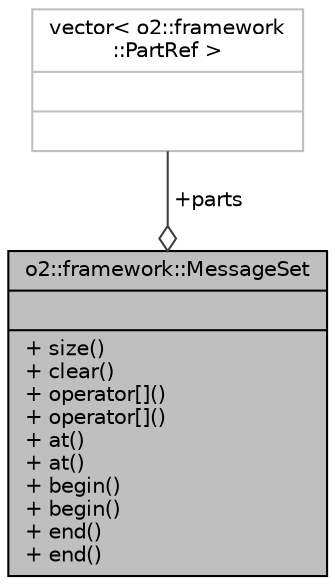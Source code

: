 digraph "o2::framework::MessageSet"
{
 // INTERACTIVE_SVG=YES
  bgcolor="transparent";
  edge [fontname="Helvetica",fontsize="10",labelfontname="Helvetica",labelfontsize="10"];
  node [fontname="Helvetica",fontsize="10",shape=record];
  Node1 [label="{o2::framework::MessageSet\n||+ size()\l+ clear()\l+ operator[]()\l+ operator[]()\l+ at()\l+ at()\l+ begin()\l+ begin()\l+ end()\l+ end()\l}",height=0.2,width=0.4,color="black", fillcolor="grey75", style="filled", fontcolor="black"];
  Node2 -> Node1 [color="grey25",fontsize="10",style="solid",label=" +parts" ,arrowhead="odiamond",fontname="Helvetica"];
  Node2 [label="{vector\< o2::framework\l::PartRef \>\n||}",height=0.2,width=0.4,color="grey75"];
}
